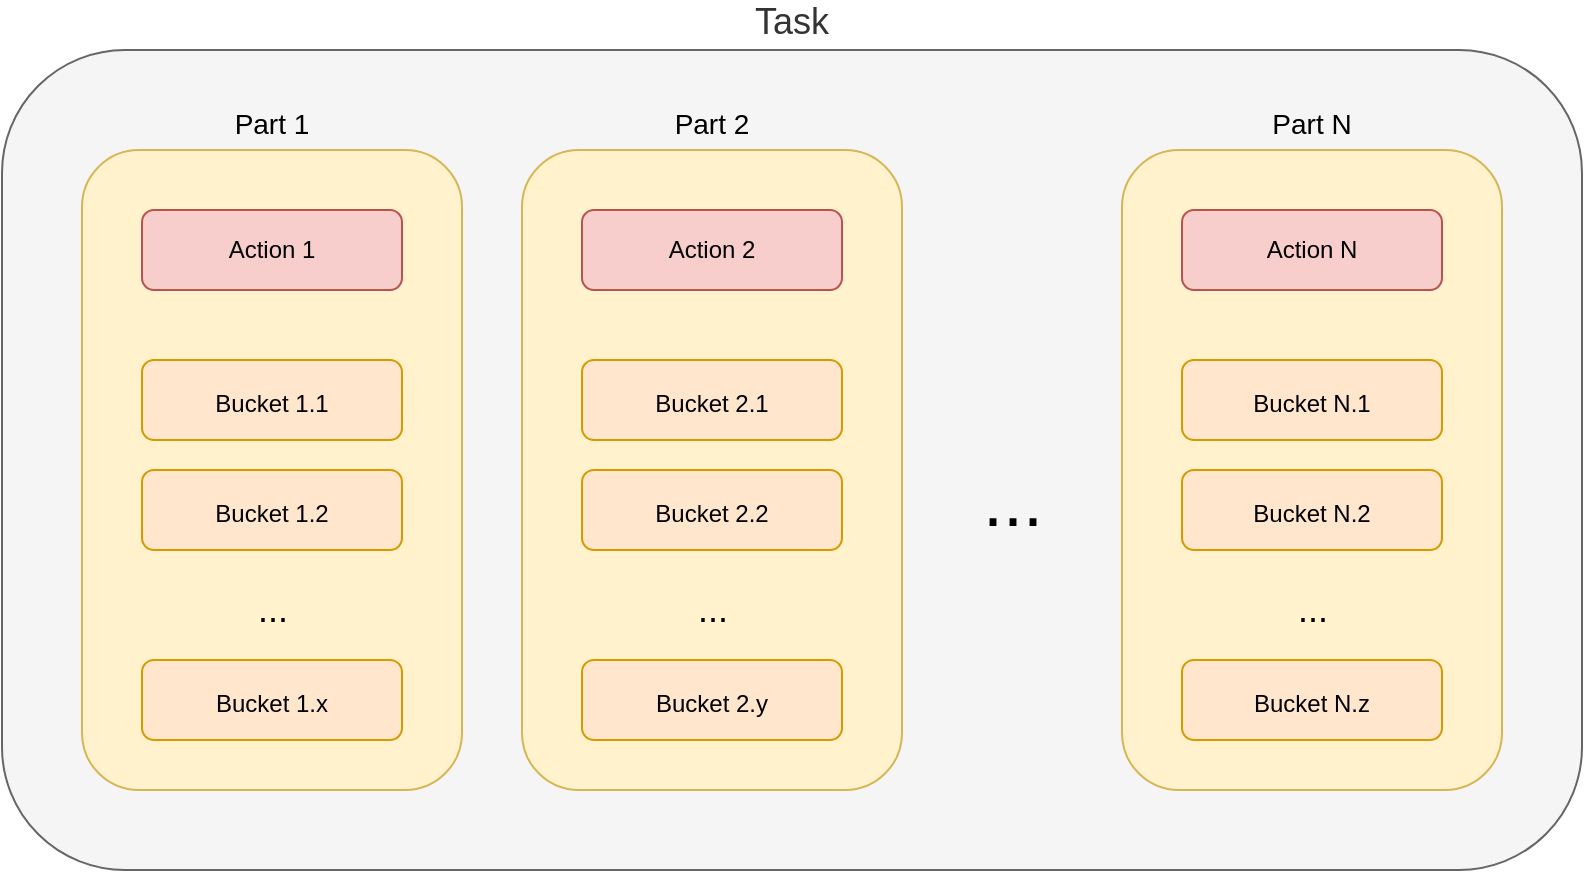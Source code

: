 <mxfile version="13.9.9" type="device"><diagram id="tczYoSBkOdeu9mY3Og8u" name="Page-1"><mxGraphModel dx="1086" dy="966" grid="1" gridSize="10" guides="1" tooltips="1" connect="1" arrows="1" fold="1" page="1" pageScale="1" pageWidth="827" pageHeight="1169" math="0" shadow="0"><root><mxCell id="0"/><mxCell id="1" parent="0"/><mxCell id="gJrOSHwnE2OEPGomYUo7-1" value="Task" style="rounded=1;whiteSpace=wrap;html=1;fontSize=18;labelPosition=center;verticalLabelPosition=top;align=center;verticalAlign=bottom;fillColor=#f5f5f5;strokeColor=#666666;fontColor=#333333;" parent="1" vertex="1"><mxGeometry x="30" y="240" width="790" height="410" as="geometry"/></mxCell><mxCell id="gJrOSHwnE2OEPGomYUo7-30" value="&lt;font style=&quot;font-size: 14px&quot;&gt;Part N&lt;/font&gt;" style="rounded=1;whiteSpace=wrap;html=1;fontSize=18;labelPosition=center;verticalLabelPosition=top;align=center;verticalAlign=bottom;fillColor=#fff2cc;strokeColor=#d6b656;" parent="1" vertex="1"><mxGeometry x="590" y="290" width="190" height="320" as="geometry"/></mxCell><mxCell id="gJrOSHwnE2OEPGomYUo7-18" value="&lt;font style=&quot;font-size: 14px&quot;&gt;Part 2&lt;/font&gt;" style="rounded=1;whiteSpace=wrap;html=1;fontSize=18;labelPosition=center;verticalLabelPosition=top;align=center;verticalAlign=bottom;fillColor=#fff2cc;strokeColor=#d6b656;" parent="1" vertex="1"><mxGeometry x="290" y="290" width="190" height="320" as="geometry"/></mxCell><mxCell id="gJrOSHwnE2OEPGomYUo7-2" value="&lt;font style=&quot;font-size: 14px&quot;&gt;Part 1&lt;/font&gt;" style="rounded=1;whiteSpace=wrap;html=1;fontSize=18;labelPosition=center;verticalLabelPosition=top;align=center;verticalAlign=bottom;fillColor=#fff2cc;strokeColor=#d6b656;" parent="1" vertex="1"><mxGeometry x="70" y="290" width="190" height="320" as="geometry"/></mxCell><mxCell id="gJrOSHwnE2OEPGomYUo7-5" value="&lt;font style=&quot;font-size: 36px&quot;&gt;...&lt;/font&gt;" style="text;html=1;align=center;verticalAlign=middle;resizable=0;points=[];autosize=1;fontSize=18;" parent="1" vertex="1"><mxGeometry x="510" y="450" width="50" height="30" as="geometry"/></mxCell><mxCell id="gJrOSHwnE2OEPGomYUo7-6" value="&lt;font style=&quot;font-size: 12px&quot;&gt;Bucket 1.1&lt;/font&gt;" style="rounded=1;whiteSpace=wrap;html=1;fontSize=18;labelPosition=center;verticalLabelPosition=middle;align=center;verticalAlign=middle;fillColor=#ffe6cc;strokeColor=#d79b00;" parent="1" vertex="1"><mxGeometry x="100" y="395" width="130" height="40" as="geometry"/></mxCell><mxCell id="gJrOSHwnE2OEPGomYUo7-12" value="&lt;font style=&quot;font-size: 18px;&quot;&gt;...&lt;/font&gt;" style="text;html=1;align=center;verticalAlign=middle;resizable=0;points=[];autosize=1;fontSize=18;" parent="1" vertex="1"><mxGeometry x="150" y="505" width="30" height="30" as="geometry"/></mxCell><mxCell id="vWo9MA9QwkGOdSMucsnN-1" value="&lt;font style=&quot;font-size: 12px&quot;&gt;Bucket 1.2&lt;/font&gt;" style="rounded=1;whiteSpace=wrap;html=1;fontSize=18;labelPosition=center;verticalLabelPosition=middle;align=center;verticalAlign=middle;fillColor=#ffe6cc;strokeColor=#d79b00;" parent="1" vertex="1"><mxGeometry x="100" y="450" width="130" height="40" as="geometry"/></mxCell><mxCell id="vWo9MA9QwkGOdSMucsnN-2" value="&lt;font style=&quot;font-size: 12px&quot;&gt;Bucket 1.x&lt;/font&gt;" style="rounded=1;whiteSpace=wrap;html=1;fontSize=18;labelPosition=center;verticalLabelPosition=middle;align=center;verticalAlign=middle;fillColor=#ffe6cc;strokeColor=#d79b00;" parent="1" vertex="1"><mxGeometry x="100" y="545" width="130" height="40" as="geometry"/></mxCell><mxCell id="vWo9MA9QwkGOdSMucsnN-3" value="&lt;font style=&quot;font-size: 12px&quot;&gt;Bucket 2.1&lt;/font&gt;" style="rounded=1;whiteSpace=wrap;html=1;fontSize=18;labelPosition=center;verticalLabelPosition=middle;align=center;verticalAlign=middle;fillColor=#ffe6cc;strokeColor=#d79b00;" parent="1" vertex="1"><mxGeometry x="320" y="395" width="130" height="40" as="geometry"/></mxCell><mxCell id="vWo9MA9QwkGOdSMucsnN-4" value="&lt;font style=&quot;font-size: 18px;&quot;&gt;...&lt;/font&gt;" style="text;html=1;align=center;verticalAlign=middle;resizable=0;points=[];autosize=1;fontSize=18;" parent="1" vertex="1"><mxGeometry x="370" y="505" width="30" height="30" as="geometry"/></mxCell><mxCell id="vWo9MA9QwkGOdSMucsnN-5" value="&lt;font style=&quot;font-size: 12px&quot;&gt;Bucket 2.2&lt;/font&gt;" style="rounded=1;whiteSpace=wrap;html=1;fontSize=18;labelPosition=center;verticalLabelPosition=middle;align=center;verticalAlign=middle;fillColor=#ffe6cc;strokeColor=#d79b00;" parent="1" vertex="1"><mxGeometry x="320" y="450" width="130" height="40" as="geometry"/></mxCell><mxCell id="vWo9MA9QwkGOdSMucsnN-6" value="&lt;font style=&quot;font-size: 12px&quot;&gt;Bucket 2.y&lt;/font&gt;" style="rounded=1;whiteSpace=wrap;html=1;fontSize=18;labelPosition=center;verticalLabelPosition=middle;align=center;verticalAlign=middle;fillColor=#ffe6cc;strokeColor=#d79b00;" parent="1" vertex="1"><mxGeometry x="320" y="545" width="130" height="40" as="geometry"/></mxCell><mxCell id="vWo9MA9QwkGOdSMucsnN-7" value="&lt;font style=&quot;font-size: 12px&quot;&gt;Bucket N.1&lt;/font&gt;" style="rounded=1;whiteSpace=wrap;html=1;fontSize=18;labelPosition=center;verticalLabelPosition=middle;align=center;verticalAlign=middle;fillColor=#ffe6cc;strokeColor=#d79b00;" parent="1" vertex="1"><mxGeometry x="620" y="395" width="130" height="40" as="geometry"/></mxCell><mxCell id="vWo9MA9QwkGOdSMucsnN-8" value="&lt;font style=&quot;font-size: 18px;&quot;&gt;...&lt;/font&gt;" style="text;html=1;align=center;verticalAlign=middle;resizable=0;points=[];autosize=1;fontSize=18;" parent="1" vertex="1"><mxGeometry x="670" y="505" width="30" height="30" as="geometry"/></mxCell><mxCell id="vWo9MA9QwkGOdSMucsnN-9" value="&lt;font style=&quot;font-size: 12px&quot;&gt;Bucket N.2&lt;/font&gt;" style="rounded=1;whiteSpace=wrap;html=1;fontSize=18;labelPosition=center;verticalLabelPosition=middle;align=center;verticalAlign=middle;fillColor=#ffe6cc;strokeColor=#d79b00;" parent="1" vertex="1"><mxGeometry x="620" y="450" width="130" height="40" as="geometry"/></mxCell><mxCell id="vWo9MA9QwkGOdSMucsnN-10" value="&lt;font style=&quot;font-size: 12px&quot;&gt;Bucket N.z&lt;/font&gt;" style="rounded=1;whiteSpace=wrap;html=1;fontSize=18;labelPosition=center;verticalLabelPosition=middle;align=center;verticalAlign=middle;fillColor=#ffe6cc;strokeColor=#d79b00;" parent="1" vertex="1"><mxGeometry x="620" y="545" width="130" height="40" as="geometry"/></mxCell><mxCell id="ytQir9IYt-snqB4OQgff-1" value="Action 1" style="rounded=1;whiteSpace=wrap;html=1;fillColor=#f8cecc;strokeColor=#b85450;" parent="1" vertex="1"><mxGeometry x="100" y="320" width="130" height="40" as="geometry"/></mxCell><mxCell id="ytQir9IYt-snqB4OQgff-2" value="Action 2" style="rounded=1;whiteSpace=wrap;html=1;fillColor=#f8cecc;strokeColor=#b85450;" parent="1" vertex="1"><mxGeometry x="320" y="320" width="130" height="40" as="geometry"/></mxCell><mxCell id="ytQir9IYt-snqB4OQgff-3" value="Action N" style="rounded=1;whiteSpace=wrap;html=1;fillColor=#f8cecc;strokeColor=#b85450;" parent="1" vertex="1"><mxGeometry x="620" y="320" width="130" height="40" as="geometry"/></mxCell></root></mxGraphModel></diagram></mxfile>